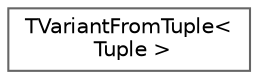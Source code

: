 digraph "Graphical Class Hierarchy"
{
 // INTERACTIVE_SVG=YES
 // LATEX_PDF_SIZE
  bgcolor="transparent";
  edge [fontname=Helvetica,fontsize=10,labelfontname=Helvetica,labelfontsize=10];
  node [fontname=Helvetica,fontsize=10,shape=box,height=0.2,width=0.4];
  rankdir="LR";
  Node0 [id="Node000000",label="TVariantFromTuple\<\l Tuple \>",height=0.2,width=0.4,color="grey40", fillcolor="white", style="filled",URL="$dc/d36/structTVariantFromTuple.html",tooltip="Helper template which generates a TVariant of all supported attribute types."];
}
